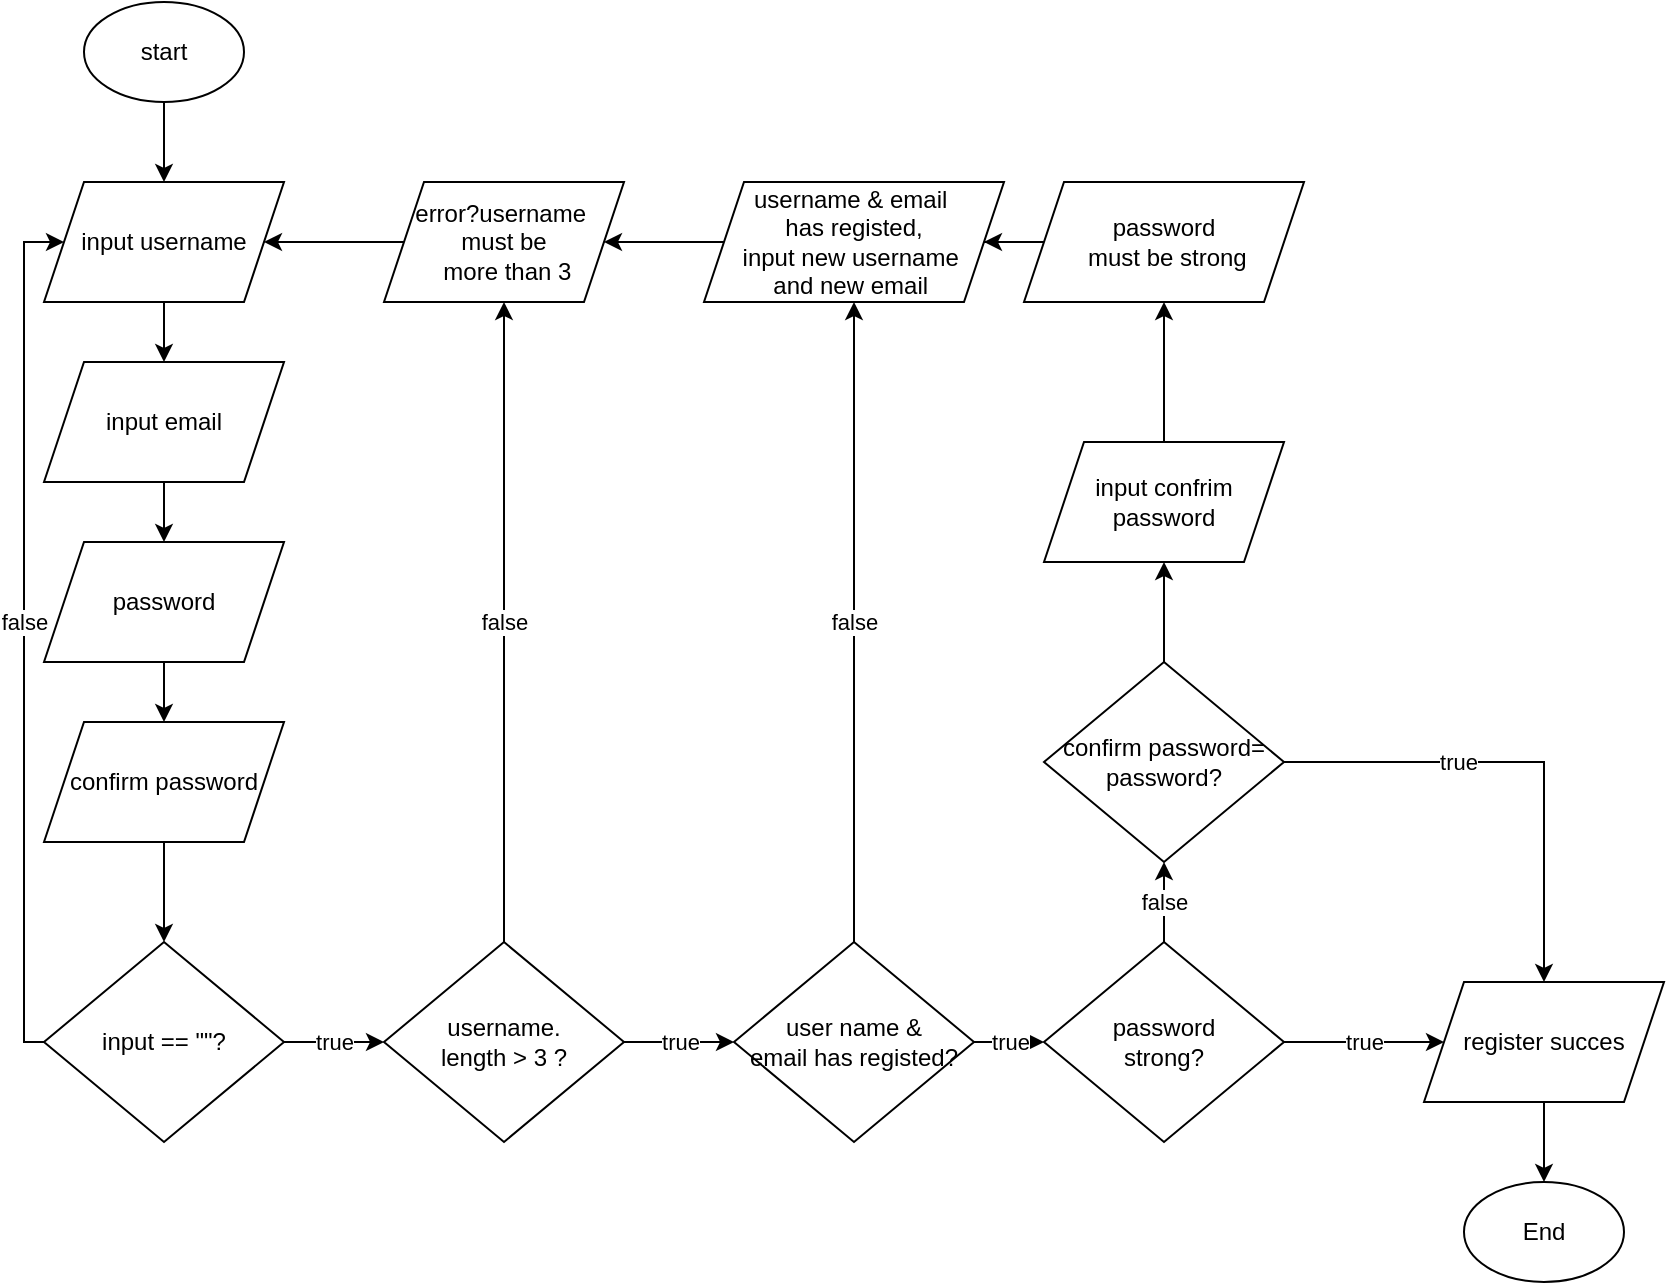 <mxfile pages="2">
    <diagram name="Register" id="0jzIv5TMcnYJrUbD7ODm">
        <mxGraphModel dx="1970" dy="591" grid="1" gridSize="10" guides="1" tooltips="1" connect="1" arrows="1" fold="1" page="1" pageScale="1" pageWidth="850" pageHeight="1100" math="0" shadow="0">
            <root>
                <mxCell id="0"/>
                <mxCell id="1" parent="0"/>
                <mxCell id="utBTq8Q3N1iCA3RBBY1x-41" style="edgeStyle=orthogonalEdgeStyle;rounded=0;orthogonalLoop=1;jettySize=auto;html=1;entryX=0.5;entryY=0;entryDx=0;entryDy=0;" parent="1" source="utBTq8Q3N1iCA3RBBY1x-1" target="utBTq8Q3N1iCA3RBBY1x-16" edge="1">
                    <mxGeometry relative="1" as="geometry"/>
                </mxCell>
                <mxCell id="utBTq8Q3N1iCA3RBBY1x-1" value="start" style="ellipse;whiteSpace=wrap;html=1;" parent="1" vertex="1">
                    <mxGeometry x="40" y="180" width="80" height="50" as="geometry"/>
                </mxCell>
                <mxCell id="utBTq8Q3N1iCA3RBBY1x-57" value="false" style="edgeStyle=orthogonalEdgeStyle;rounded=0;orthogonalLoop=1;jettySize=auto;html=1;entryX=0.5;entryY=1;entryDx=0;entryDy=0;" parent="1" source="utBTq8Q3N1iCA3RBBY1x-11" target="utBTq8Q3N1iCA3RBBY1x-50" edge="1">
                    <mxGeometry relative="1" as="geometry">
                        <Array as="points">
                            <mxPoint x="250" y="500"/>
                            <mxPoint x="250" y="500"/>
                        </Array>
                        <mxPoint as="offset"/>
                    </mxGeometry>
                </mxCell>
                <mxCell id="utBTq8Q3N1iCA3RBBY1x-58" value="true" style="edgeStyle=orthogonalEdgeStyle;rounded=0;orthogonalLoop=1;jettySize=auto;html=1;" parent="1" source="utBTq8Q3N1iCA3RBBY1x-11" target="utBTq8Q3N1iCA3RBBY1x-21" edge="1">
                    <mxGeometry relative="1" as="geometry"/>
                </mxCell>
                <mxCell id="utBTq8Q3N1iCA3RBBY1x-11" value="username.&lt;br&gt;length &amp;gt; 3 ?" style="rhombus;whiteSpace=wrap;html=1;" parent="1" vertex="1">
                    <mxGeometry x="190" y="650" width="120" height="100" as="geometry"/>
                </mxCell>
                <mxCell id="utBTq8Q3N1iCA3RBBY1x-68" value="true" style="edgeStyle=orthogonalEdgeStyle;rounded=0;orthogonalLoop=1;jettySize=auto;html=1;entryX=0.5;entryY=0;entryDx=0;entryDy=0;" parent="1" source="utBTq8Q3N1iCA3RBBY1x-13" target="utBTq8Q3N1iCA3RBBY1x-62" edge="1">
                    <mxGeometry x="-0.273" relative="1" as="geometry">
                        <mxPoint as="offset"/>
                    </mxGeometry>
                </mxCell>
                <mxCell id="utBTq8Q3N1iCA3RBBY1x-71" style="edgeStyle=orthogonalEdgeStyle;rounded=0;orthogonalLoop=1;jettySize=auto;html=1;entryX=0.5;entryY=1;entryDx=0;entryDy=0;" parent="1" source="utBTq8Q3N1iCA3RBBY1x-13" target="utBTq8Q3N1iCA3RBBY1x-61" edge="1">
                    <mxGeometry relative="1" as="geometry"/>
                </mxCell>
                <mxCell id="utBTq8Q3N1iCA3RBBY1x-13" value="confirm password=&lt;br&gt;password?" style="rhombus;whiteSpace=wrap;html=1;" parent="1" vertex="1">
                    <mxGeometry x="520" y="510" width="120" height="100" as="geometry"/>
                </mxCell>
                <mxCell id="utBTq8Q3N1iCA3RBBY1x-67" value="false" style="edgeStyle=orthogonalEdgeStyle;rounded=0;orthogonalLoop=1;jettySize=auto;html=1;" parent="1" source="utBTq8Q3N1iCA3RBBY1x-14" target="utBTq8Q3N1iCA3RBBY1x-13" edge="1">
                    <mxGeometry relative="1" as="geometry"/>
                </mxCell>
                <mxCell id="utBTq8Q3N1iCA3RBBY1x-70" value="true" style="edgeStyle=orthogonalEdgeStyle;rounded=0;orthogonalLoop=1;jettySize=auto;html=1;entryX=0;entryY=0.5;entryDx=0;entryDy=0;" parent="1" source="utBTq8Q3N1iCA3RBBY1x-14" target="utBTq8Q3N1iCA3RBBY1x-62" edge="1">
                    <mxGeometry relative="1" as="geometry">
                        <Array as="points">
                            <mxPoint x="680" y="700"/>
                            <mxPoint x="680" y="700"/>
                        </Array>
                    </mxGeometry>
                </mxCell>
                <mxCell id="utBTq8Q3N1iCA3RBBY1x-14" value="password &lt;br&gt;strong?" style="rhombus;whiteSpace=wrap;html=1;" parent="1" vertex="1">
                    <mxGeometry x="520" y="650" width="120" height="100" as="geometry"/>
                </mxCell>
                <mxCell id="utBTq8Q3N1iCA3RBBY1x-42" style="edgeStyle=orthogonalEdgeStyle;rounded=0;orthogonalLoop=1;jettySize=auto;html=1;entryX=0.5;entryY=0;entryDx=0;entryDy=0;" parent="1" source="utBTq8Q3N1iCA3RBBY1x-16" target="utBTq8Q3N1iCA3RBBY1x-17" edge="1">
                    <mxGeometry relative="1" as="geometry"/>
                </mxCell>
                <mxCell id="utBTq8Q3N1iCA3RBBY1x-16" value="input username" style="shape=parallelogram;perimeter=parallelogramPerimeter;whiteSpace=wrap;html=1;fixedSize=1;" parent="1" vertex="1">
                    <mxGeometry x="20" y="270" width="120" height="60" as="geometry"/>
                </mxCell>
                <mxCell id="utBTq8Q3N1iCA3RBBY1x-43" style="edgeStyle=orthogonalEdgeStyle;rounded=0;orthogonalLoop=1;jettySize=auto;html=1;entryX=0.5;entryY=0;entryDx=0;entryDy=0;" parent="1" source="utBTq8Q3N1iCA3RBBY1x-17" target="utBTq8Q3N1iCA3RBBY1x-18" edge="1">
                    <mxGeometry relative="1" as="geometry"/>
                </mxCell>
                <mxCell id="utBTq8Q3N1iCA3RBBY1x-17" value="input email" style="shape=parallelogram;perimeter=parallelogramPerimeter;whiteSpace=wrap;html=1;fixedSize=1;" parent="1" vertex="1">
                    <mxGeometry x="20" y="360" width="120" height="60" as="geometry"/>
                </mxCell>
                <mxCell id="utBTq8Q3N1iCA3RBBY1x-44" style="edgeStyle=orthogonalEdgeStyle;rounded=0;orthogonalLoop=1;jettySize=auto;html=1;entryX=0.5;entryY=0;entryDx=0;entryDy=0;" parent="1" source="utBTq8Q3N1iCA3RBBY1x-18" target="utBTq8Q3N1iCA3RBBY1x-19" edge="1">
                    <mxGeometry relative="1" as="geometry"/>
                </mxCell>
                <mxCell id="utBTq8Q3N1iCA3RBBY1x-18" value="password" style="shape=parallelogram;perimeter=parallelogramPerimeter;whiteSpace=wrap;html=1;fixedSize=1;" parent="1" vertex="1">
                    <mxGeometry x="20" y="450" width="120" height="60" as="geometry"/>
                </mxCell>
                <mxCell id="utBTq8Q3N1iCA3RBBY1x-47" style="edgeStyle=orthogonalEdgeStyle;rounded=0;orthogonalLoop=1;jettySize=auto;html=1;entryX=0.5;entryY=0;entryDx=0;entryDy=0;" parent="1" source="utBTq8Q3N1iCA3RBBY1x-19" target="utBTq8Q3N1iCA3RBBY1x-46" edge="1">
                    <mxGeometry relative="1" as="geometry"/>
                </mxCell>
                <mxCell id="utBTq8Q3N1iCA3RBBY1x-19" value="confirm password" style="shape=parallelogram;perimeter=parallelogramPerimeter;whiteSpace=wrap;html=1;fixedSize=1;" parent="1" vertex="1">
                    <mxGeometry x="20" y="540" width="120" height="60" as="geometry"/>
                </mxCell>
                <mxCell id="utBTq8Q3N1iCA3RBBY1x-59" value="false" style="edgeStyle=orthogonalEdgeStyle;rounded=0;orthogonalLoop=1;jettySize=auto;html=1;entryX=0.5;entryY=1;entryDx=0;entryDy=0;" parent="1" source="utBTq8Q3N1iCA3RBBY1x-21" target="utBTq8Q3N1iCA3RBBY1x-51" edge="1">
                    <mxGeometry relative="1" as="geometry"/>
                </mxCell>
                <mxCell id="utBTq8Q3N1iCA3RBBY1x-69" value="true" style="edgeStyle=orthogonalEdgeStyle;rounded=0;orthogonalLoop=1;jettySize=auto;html=1;entryX=0;entryY=0.5;entryDx=0;entryDy=0;" parent="1" source="utBTq8Q3N1iCA3RBBY1x-21" target="utBTq8Q3N1iCA3RBBY1x-14" edge="1">
                    <mxGeometry relative="1" as="geometry"/>
                </mxCell>
                <mxCell id="utBTq8Q3N1iCA3RBBY1x-21" value="user name &amp;amp;&lt;br&gt;email has registed?" style="rhombus;whiteSpace=wrap;html=1;" parent="1" vertex="1">
                    <mxGeometry x="365" y="650" width="120" height="100" as="geometry"/>
                </mxCell>
                <mxCell id="utBTq8Q3N1iCA3RBBY1x-56" value="true" style="edgeStyle=orthogonalEdgeStyle;rounded=0;orthogonalLoop=1;jettySize=auto;html=1;entryX=0;entryY=0.5;entryDx=0;entryDy=0;" parent="1" source="utBTq8Q3N1iCA3RBBY1x-46" target="utBTq8Q3N1iCA3RBBY1x-11" edge="1">
                    <mxGeometry relative="1" as="geometry"/>
                </mxCell>
                <mxCell id="utBTq8Q3N1iCA3RBBY1x-63" value="false" style="edgeStyle=orthogonalEdgeStyle;rounded=0;orthogonalLoop=1;jettySize=auto;html=1;entryX=0;entryY=0.5;entryDx=0;entryDy=0;" parent="1" source="utBTq8Q3N1iCA3RBBY1x-46" target="utBTq8Q3N1iCA3RBBY1x-16" edge="1">
                    <mxGeometry x="0.023" relative="1" as="geometry">
                        <Array as="points">
                            <mxPoint x="10" y="700"/>
                            <mxPoint x="10" y="300"/>
                        </Array>
                        <mxPoint as="offset"/>
                    </mxGeometry>
                </mxCell>
                <mxCell id="utBTq8Q3N1iCA3RBBY1x-46" value="input == &quot;&quot;?" style="rhombus;whiteSpace=wrap;html=1;" parent="1" vertex="1">
                    <mxGeometry x="20" y="650" width="120" height="100" as="geometry"/>
                </mxCell>
                <mxCell id="utBTq8Q3N1iCA3RBBY1x-55" style="edgeStyle=orthogonalEdgeStyle;rounded=0;orthogonalLoop=1;jettySize=auto;html=1;entryX=1;entryY=0.5;entryDx=0;entryDy=0;" parent="1" source="utBTq8Q3N1iCA3RBBY1x-50" target="utBTq8Q3N1iCA3RBBY1x-16" edge="1">
                    <mxGeometry relative="1" as="geometry"/>
                </mxCell>
                <mxCell id="utBTq8Q3N1iCA3RBBY1x-50" value="error?username&amp;nbsp;&lt;br&gt;must be&lt;br&gt;&amp;nbsp;more than 3" style="shape=parallelogram;perimeter=parallelogramPerimeter;whiteSpace=wrap;html=1;fixedSize=1;" parent="1" vertex="1">
                    <mxGeometry x="190" y="270" width="120" height="60" as="geometry"/>
                </mxCell>
                <mxCell id="utBTq8Q3N1iCA3RBBY1x-54" style="edgeStyle=orthogonalEdgeStyle;rounded=0;orthogonalLoop=1;jettySize=auto;html=1;entryX=1;entryY=0.5;entryDx=0;entryDy=0;" parent="1" source="utBTq8Q3N1iCA3RBBY1x-51" target="utBTq8Q3N1iCA3RBBY1x-50" edge="1">
                    <mxGeometry relative="1" as="geometry"/>
                </mxCell>
                <mxCell id="utBTq8Q3N1iCA3RBBY1x-51" value="username &amp;amp; email&amp;nbsp;&lt;br&gt;has registed,&lt;br&gt;input new username&amp;nbsp;&lt;br&gt;and new email&amp;nbsp;" style="shape=parallelogram;perimeter=parallelogramPerimeter;whiteSpace=wrap;html=1;fixedSize=1;" parent="1" vertex="1">
                    <mxGeometry x="350" y="270" width="150" height="60" as="geometry"/>
                </mxCell>
                <mxCell id="utBTq8Q3N1iCA3RBBY1x-73" style="edgeStyle=orthogonalEdgeStyle;rounded=0;orthogonalLoop=1;jettySize=auto;html=1;entryX=1;entryY=0.5;entryDx=0;entryDy=0;" parent="1" source="utBTq8Q3N1iCA3RBBY1x-60" target="utBTq8Q3N1iCA3RBBY1x-51" edge="1">
                    <mxGeometry relative="1" as="geometry"/>
                </mxCell>
                <mxCell id="utBTq8Q3N1iCA3RBBY1x-60" value="password&lt;br&gt;&amp;nbsp;must be strong" style="shape=parallelogram;perimeter=parallelogramPerimeter;whiteSpace=wrap;html=1;fixedSize=1;" parent="1" vertex="1">
                    <mxGeometry x="510" y="270" width="140" height="60" as="geometry"/>
                </mxCell>
                <mxCell id="utBTq8Q3N1iCA3RBBY1x-72" style="edgeStyle=orthogonalEdgeStyle;rounded=0;orthogonalLoop=1;jettySize=auto;html=1;" parent="1" source="utBTq8Q3N1iCA3RBBY1x-61" edge="1">
                    <mxGeometry relative="1" as="geometry">
                        <mxPoint x="580" y="330" as="targetPoint"/>
                    </mxGeometry>
                </mxCell>
                <mxCell id="utBTq8Q3N1iCA3RBBY1x-61" value="input confrim&lt;br&gt;password" style="shape=parallelogram;perimeter=parallelogramPerimeter;whiteSpace=wrap;html=1;fixedSize=1;" parent="1" vertex="1">
                    <mxGeometry x="520" y="400" width="120" height="60" as="geometry"/>
                </mxCell>
                <mxCell id="utBTq8Q3N1iCA3RBBY1x-75" style="edgeStyle=orthogonalEdgeStyle;rounded=0;orthogonalLoop=1;jettySize=auto;html=1;entryX=0.5;entryY=0;entryDx=0;entryDy=0;" parent="1" source="utBTq8Q3N1iCA3RBBY1x-62" target="utBTq8Q3N1iCA3RBBY1x-74" edge="1">
                    <mxGeometry relative="1" as="geometry"/>
                </mxCell>
                <mxCell id="utBTq8Q3N1iCA3RBBY1x-62" value="register succes" style="shape=parallelogram;perimeter=parallelogramPerimeter;whiteSpace=wrap;html=1;fixedSize=1;" parent="1" vertex="1">
                    <mxGeometry x="710" y="670" width="120" height="60" as="geometry"/>
                </mxCell>
                <mxCell id="utBTq8Q3N1iCA3RBBY1x-74" value="End" style="ellipse;whiteSpace=wrap;html=1;" parent="1" vertex="1">
                    <mxGeometry x="730" y="770" width="80" height="50" as="geometry"/>
                </mxCell>
            </root>
        </mxGraphModel>
    </diagram>
    <diagram id="M7zXNXiV9saO3NkbytQL" name="Login">
        <mxGraphModel dx="1120" dy="591" grid="1" gridSize="10" guides="1" tooltips="1" connect="1" arrows="1" fold="1" page="1" pageScale="1" pageWidth="850" pageHeight="1100" math="0" shadow="0">
            <root>
                <mxCell id="0"/>
                <mxCell id="1" parent="0"/>
                <mxCell id="1ALLMTtEbKcWGEcqS9Ah-7" style="edgeStyle=orthogonalEdgeStyle;rounded=0;orthogonalLoop=1;jettySize=auto;html=1;entryX=0.5;entryY=0;entryDx=0;entryDy=0;" parent="1" source="1ALLMTtEbKcWGEcqS9Ah-1" target="1ALLMTtEbKcWGEcqS9Ah-3" edge="1">
                    <mxGeometry relative="1" as="geometry"/>
                </mxCell>
                <mxCell id="1ALLMTtEbKcWGEcqS9Ah-1" value="Start" style="ellipse;whiteSpace=wrap;html=1;" parent="1" vertex="1">
                    <mxGeometry x="160" y="50" width="70" height="50" as="geometry"/>
                </mxCell>
                <mxCell id="1ALLMTtEbKcWGEcqS9Ah-2" value="End" style="ellipse;whiteSpace=wrap;html=1;" parent="1" vertex="1">
                    <mxGeometry x="680" y="457.5" width="70" height="50" as="geometry"/>
                </mxCell>
                <mxCell id="1ALLMTtEbKcWGEcqS9Ah-8" style="edgeStyle=orthogonalEdgeStyle;rounded=0;orthogonalLoop=1;jettySize=auto;html=1;" parent="1" source="1ALLMTtEbKcWGEcqS9Ah-3" target="1ALLMTtEbKcWGEcqS9Ah-4" edge="1">
                    <mxGeometry relative="1" as="geometry"/>
                </mxCell>
                <mxCell id="1ALLMTtEbKcWGEcqS9Ah-3" value="username" style="shape=parallelogram;perimeter=parallelogramPerimeter;whiteSpace=wrap;html=1;fixedSize=1;" parent="1" vertex="1">
                    <mxGeometry x="135" y="140" width="120" height="60" as="geometry"/>
                </mxCell>
                <mxCell id="1ALLMTtEbKcWGEcqS9Ah-9" style="edgeStyle=orthogonalEdgeStyle;rounded=0;orthogonalLoop=1;jettySize=auto;html=1;entryX=0.5;entryY=0;entryDx=0;entryDy=0;" parent="1" source="1ALLMTtEbKcWGEcqS9Ah-4" target="1ALLMTtEbKcWGEcqS9Ah-5" edge="1">
                    <mxGeometry relative="1" as="geometry"/>
                </mxCell>
                <mxCell id="1ALLMTtEbKcWGEcqS9Ah-4" value="email" style="shape=parallelogram;perimeter=parallelogramPerimeter;whiteSpace=wrap;html=1;fixedSize=1;" parent="1" vertex="1">
                    <mxGeometry x="135" y="230" width="120" height="60" as="geometry"/>
                </mxCell>
                <mxCell id="1ALLMTtEbKcWGEcqS9Ah-12" style="edgeStyle=orthogonalEdgeStyle;rounded=0;orthogonalLoop=1;jettySize=auto;html=1;entryX=0.5;entryY=0;entryDx=0;entryDy=0;" parent="1" source="1ALLMTtEbKcWGEcqS9Ah-5" target="1ALLMTtEbKcWGEcqS9Ah-10" edge="1">
                    <mxGeometry relative="1" as="geometry"/>
                </mxCell>
                <mxCell id="1ALLMTtEbKcWGEcqS9Ah-5" value="password" style="shape=parallelogram;perimeter=parallelogramPerimeter;whiteSpace=wrap;html=1;fixedSize=1;" parent="1" vertex="1">
                    <mxGeometry x="135" y="320" width="120" height="60" as="geometry"/>
                </mxCell>
                <mxCell id="1ALLMTtEbKcWGEcqS9Ah-11" style="edgeStyle=orthogonalEdgeStyle;rounded=0;orthogonalLoop=1;jettySize=auto;html=1;entryX=0;entryY=0.25;entryDx=0;entryDy=0;exitX=0;exitY=0.5;exitDx=0;exitDy=0;" parent="1" source="1ALLMTtEbKcWGEcqS9Ah-10" target="1ALLMTtEbKcWGEcqS9Ah-3" edge="1">
                    <mxGeometry relative="1" as="geometry">
                        <Array as="points">
                            <mxPoint x="150" y="480"/>
                            <mxPoint x="110" y="480"/>
                            <mxPoint x="110" y="159"/>
                        </Array>
                    </mxGeometry>
                </mxCell>
                <mxCell id="1ALLMTtEbKcWGEcqS9Ah-26" value="false" style="edgeLabel;html=1;align=center;verticalAlign=middle;resizable=0;points=[];" parent="1ALLMTtEbKcWGEcqS9Ah-11" vertex="1" connectable="0">
                    <mxGeometry x="-0.386" y="-1" relative="1" as="geometry">
                        <mxPoint as="offset"/>
                    </mxGeometry>
                </mxCell>
                <mxCell id="1ALLMTtEbKcWGEcqS9Ah-14" value="true" style="edgeStyle=orthogonalEdgeStyle;rounded=0;orthogonalLoop=1;jettySize=auto;html=1;entryX=0;entryY=0.5;entryDx=0;entryDy=0;" parent="1" source="1ALLMTtEbKcWGEcqS9Ah-10" target="1ALLMTtEbKcWGEcqS9Ah-13" edge="1">
                    <mxGeometry relative="1" as="geometry"/>
                </mxCell>
                <mxCell id="1ALLMTtEbKcWGEcqS9Ah-10" value="input == &quot; &quot;?" style="rhombus;whiteSpace=wrap;html=1;" parent="1" vertex="1">
                    <mxGeometry x="142.5" y="437.5" width="105" height="90" as="geometry"/>
                </mxCell>
                <mxCell id="1ALLMTtEbKcWGEcqS9Ah-18" value="true" style="edgeStyle=orthogonalEdgeStyle;rounded=0;orthogonalLoop=1;jettySize=auto;html=1;entryX=0;entryY=0.5;entryDx=0;entryDy=0;" parent="1" source="1ALLMTtEbKcWGEcqS9Ah-13" target="1ALLMTtEbKcWGEcqS9Ah-16" edge="1">
                    <mxGeometry relative="1" as="geometry"/>
                </mxCell>
                <mxCell id="1ALLMTtEbKcWGEcqS9Ah-25" value="false" style="edgeStyle=orthogonalEdgeStyle;rounded=0;orthogonalLoop=1;jettySize=auto;html=1;" parent="1" source="1ALLMTtEbKcWGEcqS9Ah-13" target="1ALLMTtEbKcWGEcqS9Ah-15" edge="1">
                    <mxGeometry relative="1" as="geometry"/>
                </mxCell>
                <mxCell id="1ALLMTtEbKcWGEcqS9Ah-13" value="username&amp;amp;&lt;br&gt;emai &amp;amp;password= truel" style="rhombus;whiteSpace=wrap;html=1;" parent="1" vertex="1">
                    <mxGeometry x="335" y="430" width="110" height="105" as="geometry"/>
                </mxCell>
                <mxCell id="1ALLMTtEbKcWGEcqS9Ah-24" style="edgeStyle=orthogonalEdgeStyle;rounded=0;orthogonalLoop=1;jettySize=auto;html=1;entryX=0.5;entryY=1;entryDx=0;entryDy=0;" parent="1" source="1ALLMTtEbKcWGEcqS9Ah-15" target="1ALLMTtEbKcWGEcqS9Ah-20" edge="1">
                    <mxGeometry relative="1" as="geometry"/>
                </mxCell>
                <mxCell id="1ALLMTtEbKcWGEcqS9Ah-15" value="password wrong!" style="shape=parallelogram;perimeter=parallelogramPerimeter;whiteSpace=wrap;html=1;fixedSize=1;" parent="1" vertex="1">
                    <mxGeometry x="330" y="330" width="120" height="60" as="geometry"/>
                </mxCell>
                <mxCell id="1ALLMTtEbKcWGEcqS9Ah-19" style="edgeStyle=orthogonalEdgeStyle;rounded=0;orthogonalLoop=1;jettySize=auto;html=1;entryX=0;entryY=0.5;entryDx=0;entryDy=0;" parent="1" source="1ALLMTtEbKcWGEcqS9Ah-16" target="1ALLMTtEbKcWGEcqS9Ah-2" edge="1">
                    <mxGeometry relative="1" as="geometry"/>
                </mxCell>
                <mxCell id="1ALLMTtEbKcWGEcqS9Ah-16" value="login sucees , in to page home" style="shape=parallelogram;perimeter=parallelogramPerimeter;whiteSpace=wrap;html=1;fixedSize=1;" parent="1" vertex="1">
                    <mxGeometry x="500" y="452.5" width="120" height="60" as="geometry"/>
                </mxCell>
                <mxCell id="1ALLMTtEbKcWGEcqS9Ah-23" style="edgeStyle=orthogonalEdgeStyle;rounded=0;orthogonalLoop=1;jettySize=auto;html=1;entryX=0.5;entryY=1;entryDx=0;entryDy=0;" parent="1" source="1ALLMTtEbKcWGEcqS9Ah-20" target="1ALLMTtEbKcWGEcqS9Ah-21" edge="1">
                    <mxGeometry relative="1" as="geometry"/>
                </mxCell>
                <mxCell id="1ALLMTtEbKcWGEcqS9Ah-20" value="email wrong" style="shape=parallelogram;perimeter=parallelogramPerimeter;whiteSpace=wrap;html=1;fixedSize=1;" parent="1" vertex="1">
                    <mxGeometry x="330" y="240" width="120" height="60" as="geometry"/>
                </mxCell>
                <mxCell id="1ALLMTtEbKcWGEcqS9Ah-22" style="edgeStyle=orthogonalEdgeStyle;rounded=0;orthogonalLoop=1;jettySize=auto;html=1;" parent="1" source="1ALLMTtEbKcWGEcqS9Ah-21" edge="1">
                    <mxGeometry relative="1" as="geometry">
                        <mxPoint x="250" y="160" as="targetPoint"/>
                    </mxGeometry>
                </mxCell>
                <mxCell id="1ALLMTtEbKcWGEcqS9Ah-21" value="username wrong" style="shape=parallelogram;perimeter=parallelogramPerimeter;whiteSpace=wrap;html=1;fixedSize=1;" parent="1" vertex="1">
                    <mxGeometry x="330" y="130" width="120" height="60" as="geometry"/>
                </mxCell>
            </root>
        </mxGraphModel>
    </diagram>
</mxfile>
